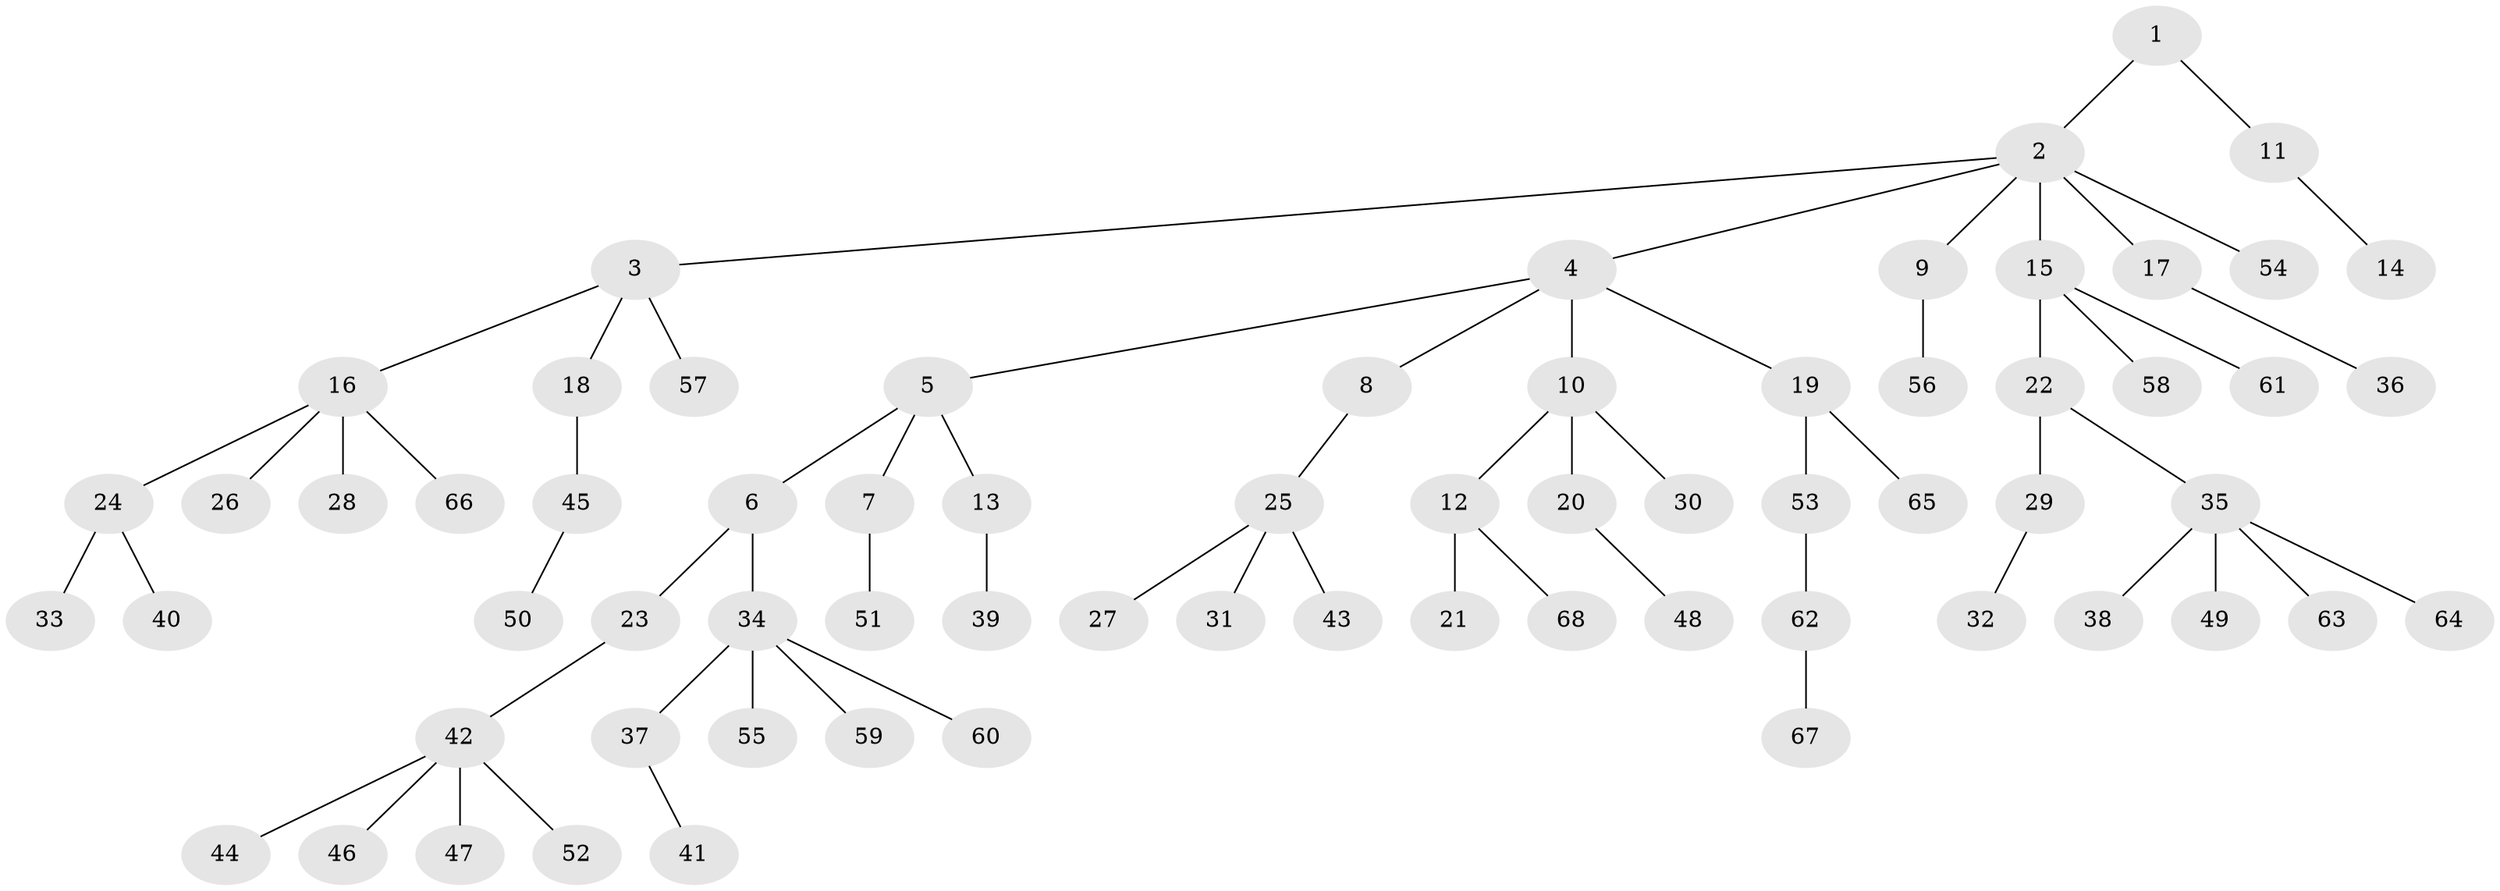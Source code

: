 // coarse degree distribution, {1: 0.8518518518518519, 2: 0.07407407407407407, 4: 0.037037037037037035, 21: 0.037037037037037035}
// Generated by graph-tools (version 1.1) at 2025/56/03/04/25 21:56:13]
// undirected, 68 vertices, 67 edges
graph export_dot {
graph [start="1"]
  node [color=gray90,style=filled];
  1;
  2;
  3;
  4;
  5;
  6;
  7;
  8;
  9;
  10;
  11;
  12;
  13;
  14;
  15;
  16;
  17;
  18;
  19;
  20;
  21;
  22;
  23;
  24;
  25;
  26;
  27;
  28;
  29;
  30;
  31;
  32;
  33;
  34;
  35;
  36;
  37;
  38;
  39;
  40;
  41;
  42;
  43;
  44;
  45;
  46;
  47;
  48;
  49;
  50;
  51;
  52;
  53;
  54;
  55;
  56;
  57;
  58;
  59;
  60;
  61;
  62;
  63;
  64;
  65;
  66;
  67;
  68;
  1 -- 2;
  1 -- 11;
  2 -- 3;
  2 -- 4;
  2 -- 9;
  2 -- 15;
  2 -- 17;
  2 -- 54;
  3 -- 16;
  3 -- 18;
  3 -- 57;
  4 -- 5;
  4 -- 8;
  4 -- 10;
  4 -- 19;
  5 -- 6;
  5 -- 7;
  5 -- 13;
  6 -- 23;
  6 -- 34;
  7 -- 51;
  8 -- 25;
  9 -- 56;
  10 -- 12;
  10 -- 20;
  10 -- 30;
  11 -- 14;
  12 -- 21;
  12 -- 68;
  13 -- 39;
  15 -- 22;
  15 -- 58;
  15 -- 61;
  16 -- 24;
  16 -- 26;
  16 -- 28;
  16 -- 66;
  17 -- 36;
  18 -- 45;
  19 -- 53;
  19 -- 65;
  20 -- 48;
  22 -- 29;
  22 -- 35;
  23 -- 42;
  24 -- 33;
  24 -- 40;
  25 -- 27;
  25 -- 31;
  25 -- 43;
  29 -- 32;
  34 -- 37;
  34 -- 55;
  34 -- 59;
  34 -- 60;
  35 -- 38;
  35 -- 49;
  35 -- 63;
  35 -- 64;
  37 -- 41;
  42 -- 44;
  42 -- 46;
  42 -- 47;
  42 -- 52;
  45 -- 50;
  53 -- 62;
  62 -- 67;
}
